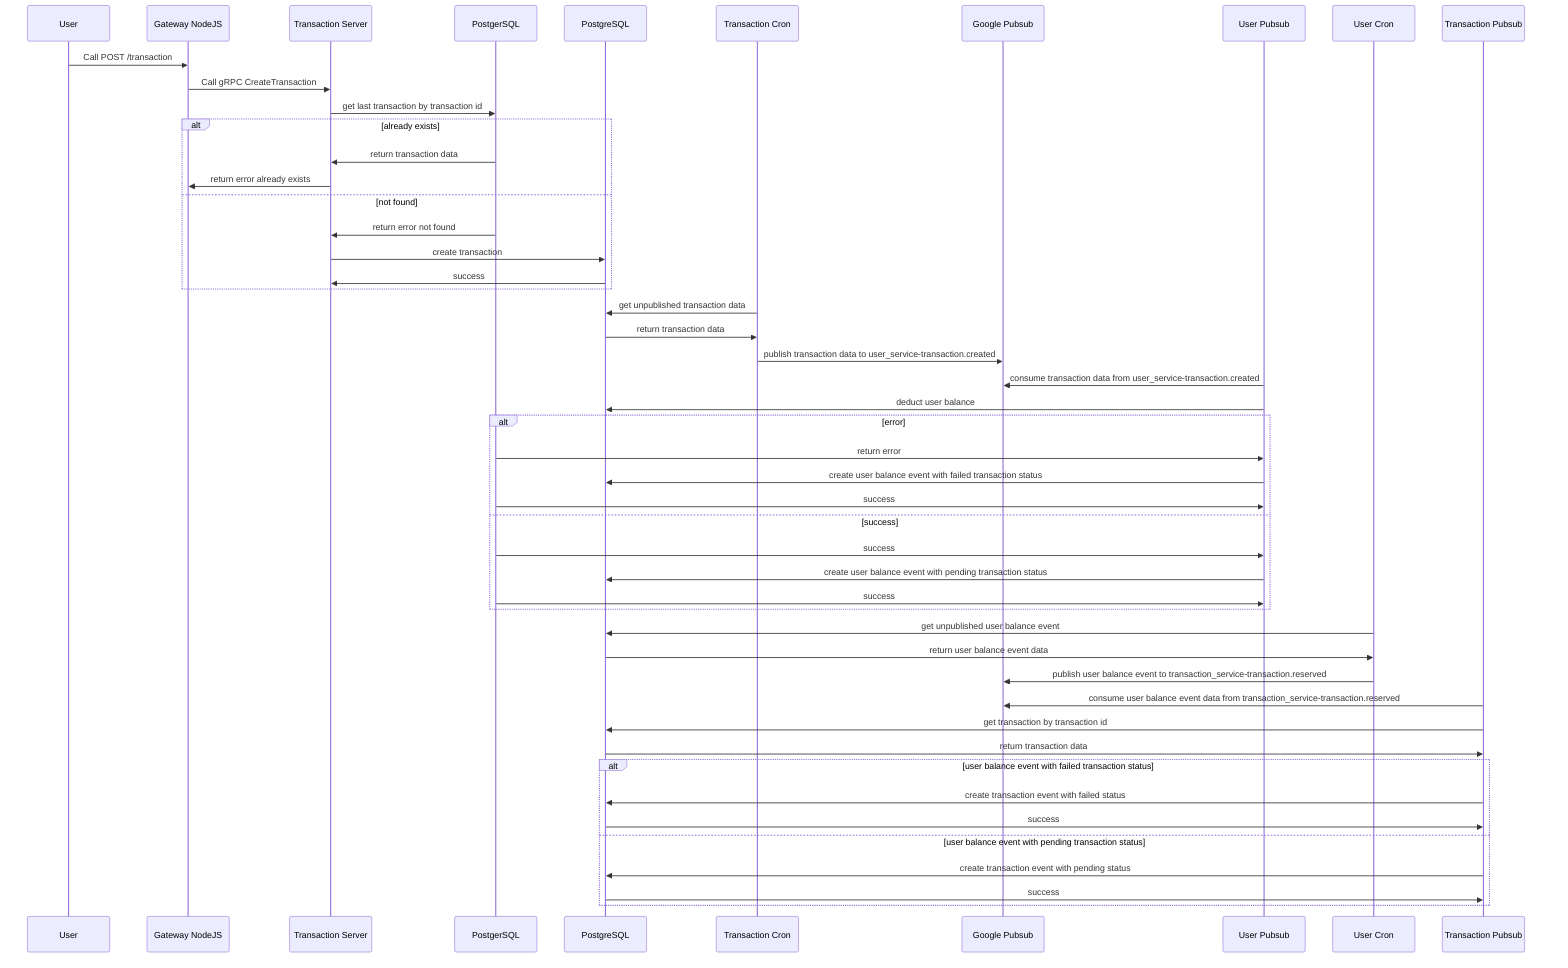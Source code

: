 sequenceDiagram
    User ->> Gateway NodeJS: Call POST /transaction
    Gateway NodeJS ->> Transaction Server: Call gRPC CreateTransaction
    Transaction Server ->> PostgerSQL: get last transaction by transaction id
    alt already exists
        PostgerSQL ->> Transaction Server: return transaction data
        Transaction Server ->> Gateway NodeJS: return error already exists
    else not found
        PostgerSQL ->> Transaction Server: return error not found
        Transaction Server ->> PostgreSQL: create transaction
        PostgreSQL ->> Transaction Server: success
    end

    Transaction Cron ->> PostgreSQL: get unpublished transaction data
    PostgreSQL ->> Transaction Cron: return transaction data
    Transaction Cron ->> Google Pubsub: publish transaction data to user_service-transaction.created

    User Pubsub ->> Google Pubsub: consume transaction data from user_service-transaction.created
    User Pubsub ->> PostgreSQL: deduct user balance
    alt error
        PostgerSQL ->> User Pubsub: return error
        User Pubsub ->> PostgreSQL: create user balance event with failed transaction status
        PostgerSQL ->> User Pubsub: success
    else success
        PostgerSQL ->> User Pubsub: success
        User Pubsub ->> PostgreSQL: create user balance event with pending transaction status
        PostgerSQL ->> User Pubsub: success
    end

    User Cron ->> PostgreSQL: get unpublished user balance event
    PostgreSQL ->> User Cron: return user balance event data
    User Cron ->> Google Pubsub: publish user balance event to transaction_service-transaction.reserved

    Transaction Pubsub ->> Google Pubsub: consume user balance event data from transaction_service-transaction.reserved
    Transaction Pubsub ->> PostgreSQL: get transaction by transaction id
    PostgreSQL ->> Transaction Pubsub: return transaction data
    alt user balance event with failed transaction status
        Transaction Pubsub ->> PostgreSQL: create transaction event with failed status
        PostgreSQL ->> Transaction Pubsub: success
    else user balance event with pending transaction status
        Transaction Pubsub ->> PostgreSQL: create transaction event with pending status
        PostgreSQL ->> Transaction Pubsub: success
    end